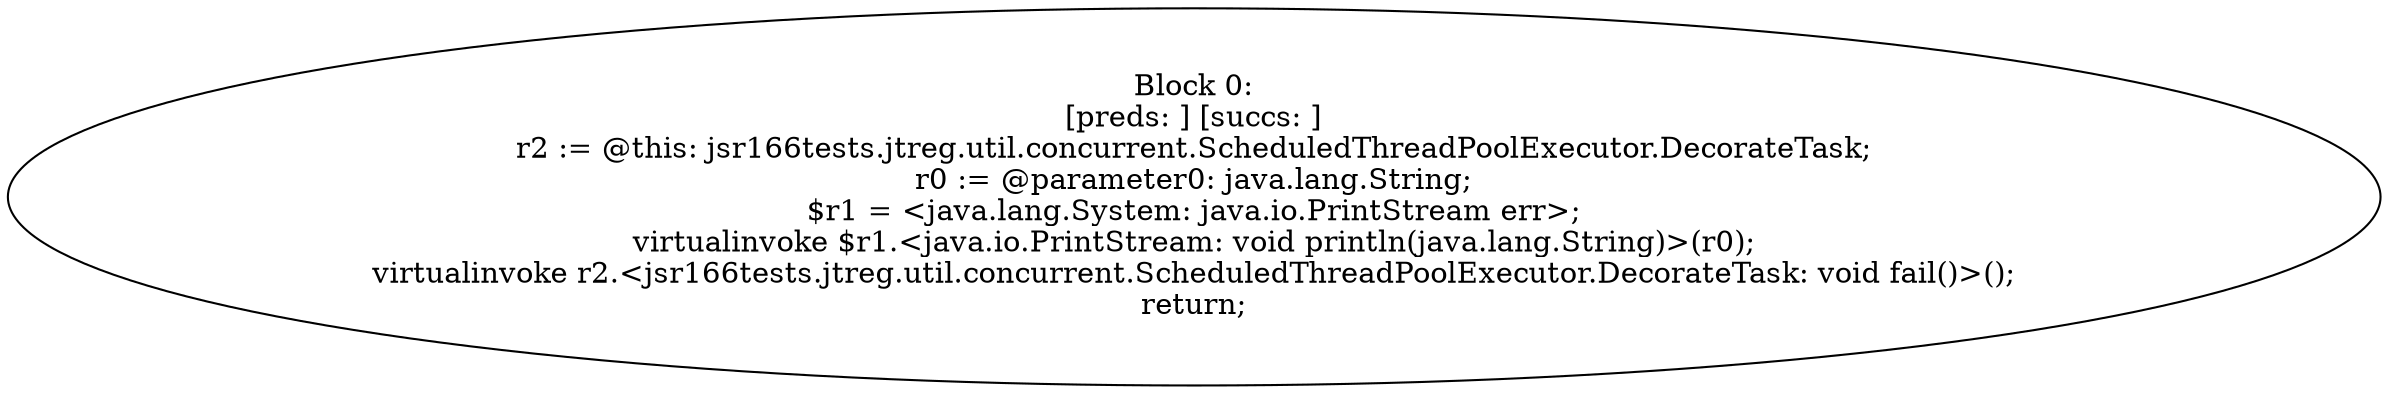 digraph "unitGraph" {
    "Block 0:
[preds: ] [succs: ]
r2 := @this: jsr166tests.jtreg.util.concurrent.ScheduledThreadPoolExecutor.DecorateTask;
r0 := @parameter0: java.lang.String;
$r1 = <java.lang.System: java.io.PrintStream err>;
virtualinvoke $r1.<java.io.PrintStream: void println(java.lang.String)>(r0);
virtualinvoke r2.<jsr166tests.jtreg.util.concurrent.ScheduledThreadPoolExecutor.DecorateTask: void fail()>();
return;
"
}
